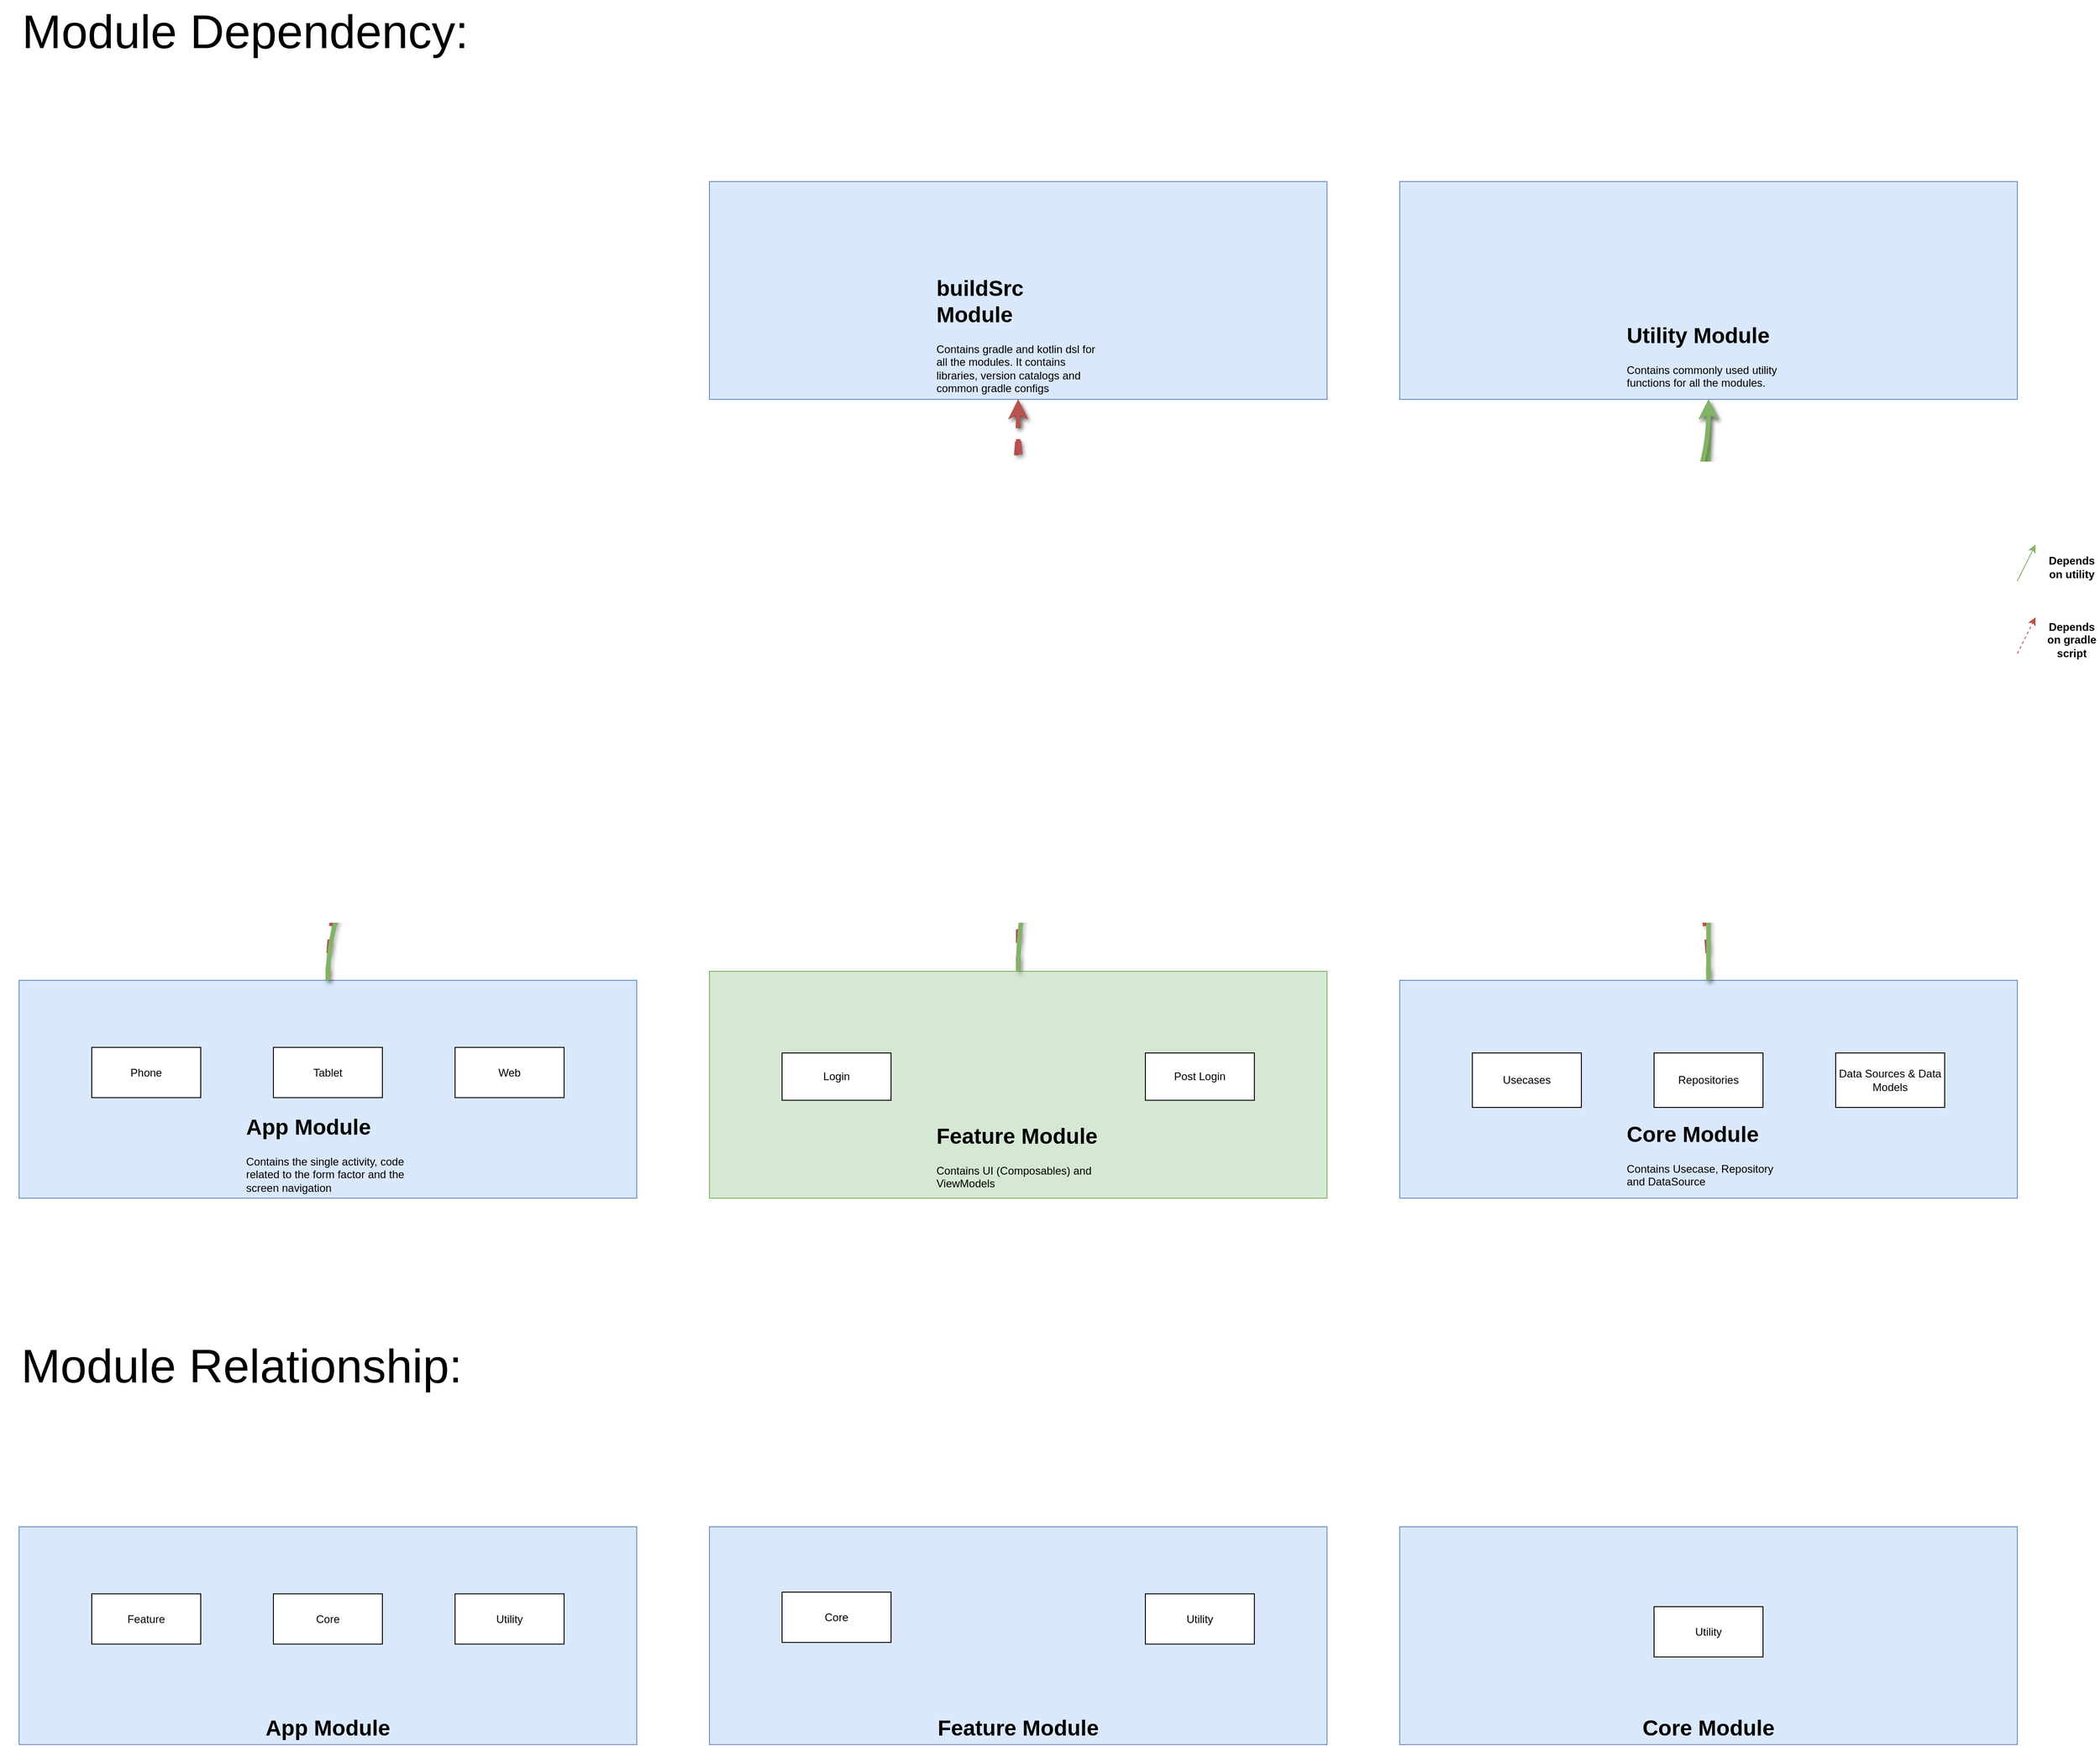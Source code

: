 <mxfile version="22.1.13" type="github">
  <diagram name="Page-1" id="cc9SVtuZvTOHyXBjHd1u">
    <mxGraphModel dx="1687" dy="2085" grid="1" gridSize="10" guides="1" tooltips="1" connect="1" arrows="1" fold="1" page="1" pageScale="1" pageWidth="827" pageHeight="1169" math="0" shadow="0">
      <root>
        <mxCell id="0" />
        <mxCell id="1" parent="0" />
        <mxCell id="cq845K4-0NDsHjAoLR2O-6" value="" style="group;fillColor=#dae8fc;strokeColor=#6c8ebf;" parent="1" vertex="1" connectable="0">
          <mxGeometry x="40" y="440" width="680" height="240" as="geometry" />
        </mxCell>
        <mxCell id="cq845K4-0NDsHjAoLR2O-1" value="" style="rounded=0;whiteSpace=wrap;html=1;fillColor=#dae8fc;strokeColor=#6c8ebf;" parent="cq845K4-0NDsHjAoLR2O-6" vertex="1">
          <mxGeometry width="680" height="240" as="geometry" />
        </mxCell>
        <mxCell id="cq845K4-0NDsHjAoLR2O-2" value="Phone" style="rounded=0;whiteSpace=wrap;html=1;" parent="cq845K4-0NDsHjAoLR2O-6" vertex="1">
          <mxGeometry x="80" y="73.846" width="120" height="55.385" as="geometry" />
        </mxCell>
        <mxCell id="cq845K4-0NDsHjAoLR2O-3" value="Tablet" style="rounded=0;whiteSpace=wrap;html=1;" parent="cq845K4-0NDsHjAoLR2O-6" vertex="1">
          <mxGeometry x="280" y="73.846" width="120" height="55.385" as="geometry" />
        </mxCell>
        <mxCell id="cq845K4-0NDsHjAoLR2O-4" value="Web" style="rounded=0;whiteSpace=wrap;html=1;" parent="cq845K4-0NDsHjAoLR2O-6" vertex="1">
          <mxGeometry x="480" y="73.846" width="120" height="55.385" as="geometry" />
        </mxCell>
        <mxCell id="cq845K4-0NDsHjAoLR2O-29" value="&lt;h1&gt;App Module&lt;/h1&gt;&lt;div&gt;Contains the single activity, code related to the form factor and the screen navigation&lt;/div&gt;" style="text;html=1;strokeColor=none;fillColor=none;spacing=5;spacingTop=-20;whiteSpace=wrap;overflow=hidden;rounded=0;" parent="cq845K4-0NDsHjAoLR2O-6" vertex="1">
          <mxGeometry x="245" y="142" width="190" height="96" as="geometry" />
        </mxCell>
        <mxCell id="cq845K4-0NDsHjAoLR2O-21" value="" style="group;fillColor=#dae8fc;strokeColor=#6c8ebf;" parent="1" vertex="1" connectable="0">
          <mxGeometry x="1560" y="440" width="680" height="240" as="geometry" />
        </mxCell>
        <mxCell id="cq845K4-0NDsHjAoLR2O-22" value="" style="rounded=0;whiteSpace=wrap;html=1;fillColor=#dae8fc;strokeColor=#6c8ebf;" parent="cq845K4-0NDsHjAoLR2O-21" vertex="1">
          <mxGeometry width="680" height="240" as="geometry" />
        </mxCell>
        <mxCell id="cq845K4-0NDsHjAoLR2O-23" value="Usecases" style="rounded=0;whiteSpace=wrap;html=1;" parent="cq845K4-0NDsHjAoLR2O-21" vertex="1">
          <mxGeometry x="80" y="80" width="120" height="60" as="geometry" />
        </mxCell>
        <mxCell id="cq845K4-0NDsHjAoLR2O-24" value="Repositories" style="rounded=0;whiteSpace=wrap;html=1;" parent="cq845K4-0NDsHjAoLR2O-21" vertex="1">
          <mxGeometry x="280" y="80" width="120" height="60" as="geometry" />
        </mxCell>
        <mxCell id="cq845K4-0NDsHjAoLR2O-25" value="Data Sources &amp;amp; Data Models" style="rounded=0;whiteSpace=wrap;html=1;" parent="cq845K4-0NDsHjAoLR2O-21" vertex="1">
          <mxGeometry x="480" y="80" width="120" height="60" as="geometry" />
        </mxCell>
        <mxCell id="cq845K4-0NDsHjAoLR2O-31" value="&lt;h1&gt;Core Module&lt;/h1&gt;&lt;p&gt;Contains Usecase, Repository and DataSource&lt;/p&gt;" style="text;html=1;strokeColor=none;fillColor=none;spacing=5;spacingTop=-20;whiteSpace=wrap;overflow=hidden;rounded=0;" parent="cq845K4-0NDsHjAoLR2O-21" vertex="1">
          <mxGeometry x="245" y="150" width="190" height="90" as="geometry" />
        </mxCell>
        <mxCell id="cq845K4-0NDsHjAoLR2O-39" value="" style="group;fillColor=#dae8fc;strokeColor=#6c8ebf;" parent="1" vertex="1" connectable="0">
          <mxGeometry x="1560" y="-440" width="680" height="240" as="geometry" />
        </mxCell>
        <mxCell id="cq845K4-0NDsHjAoLR2O-40" value="" style="rounded=0;whiteSpace=wrap;html=1;fillColor=#dae8fc;strokeColor=#6c8ebf;" parent="cq845K4-0NDsHjAoLR2O-39" vertex="1">
          <mxGeometry width="680" height="240" as="geometry" />
        </mxCell>
        <mxCell id="cq845K4-0NDsHjAoLR2O-44" value="&lt;h1&gt;Utility Module&lt;/h1&gt;&lt;p&gt;Contains commonly used utility functions for all the modules.&lt;/p&gt;" style="text;html=1;strokeColor=none;fillColor=none;spacing=5;spacingTop=-20;whiteSpace=wrap;overflow=hidden;rounded=0;" parent="cq845K4-0NDsHjAoLR2O-39" vertex="1">
          <mxGeometry x="245" y="150" width="190" height="90" as="geometry" />
        </mxCell>
        <mxCell id="cq845K4-0NDsHjAoLR2O-45" value="" style="group;fillColor=#dae8fc;strokeColor=#6c8ebf;" parent="1" vertex="1" connectable="0">
          <mxGeometry x="800" y="-440" width="680" height="240" as="geometry" />
        </mxCell>
        <mxCell id="cq845K4-0NDsHjAoLR2O-46" value="" style="rounded=0;whiteSpace=wrap;html=1;fillColor=#dae8fc;strokeColor=#6c8ebf;" parent="cq845K4-0NDsHjAoLR2O-45" vertex="1">
          <mxGeometry width="680" height="240" as="geometry" />
        </mxCell>
        <mxCell id="cq845K4-0NDsHjAoLR2O-47" value="&lt;h1&gt;buildSrc Module&lt;/h1&gt;&lt;p&gt;Contains gradle and kotlin dsl for all the modules. It contains libraries, version catalogs and common gradle configs&lt;/p&gt;" style="text;html=1;strokeColor=none;fillColor=none;spacing=5;spacingTop=-20;whiteSpace=wrap;overflow=hidden;rounded=0;" parent="cq845K4-0NDsHjAoLR2O-45" vertex="1">
          <mxGeometry x="245" y="98" width="190" height="142" as="geometry" />
        </mxCell>
        <mxCell id="cq845K4-0NDsHjAoLR2O-48" style="rounded=0;orthogonalLoop=1;jettySize=auto;html=1;exitX=0.5;exitY=1;exitDx=0;exitDy=0;entryX=0.5;entryY=0;entryDx=0;entryDy=0;edgeStyle=orthogonalEdgeStyle;curved=1;startArrow=block;startFill=1;endArrow=none;endFill=0;dashed=1;fillColor=#f8cecc;strokeColor=#b85450;shadow=1;strokeWidth=5;" parent="1" source="cq845K4-0NDsHjAoLR2O-47" target="cq845K4-0NDsHjAoLR2O-1" edge="1">
          <mxGeometry relative="1" as="geometry" />
        </mxCell>
        <mxCell id="cq845K4-0NDsHjAoLR2O-49" style="edgeStyle=orthogonalEdgeStyle;rounded=0;orthogonalLoop=1;jettySize=auto;html=1;exitX=0.5;exitY=1;exitDx=0;exitDy=0;entryX=0.5;entryY=0;entryDx=0;entryDy=0;curved=1;dashed=1;startArrow=classic;startFill=1;endArrow=none;endFill=0;fillColor=#f8cecc;strokeColor=#b85450;strokeWidth=5;shadow=1;" parent="1" source="cq845K4-0NDsHjAoLR2O-47" target="cq845K4-0NDsHjAoLR2O-9" edge="1">
          <mxGeometry relative="1" as="geometry" />
        </mxCell>
        <mxCell id="cq845K4-0NDsHjAoLR2O-8" value="" style="group" parent="1" vertex="1" connectable="0">
          <mxGeometry x="800" y="430" width="680" height="250" as="geometry" />
        </mxCell>
        <mxCell id="cq845K4-0NDsHjAoLR2O-9" value="" style="rounded=0;whiteSpace=wrap;html=1;fillColor=#d5e8d4;strokeColor=#82b366;" parent="cq845K4-0NDsHjAoLR2O-8" vertex="1">
          <mxGeometry width="680" height="250" as="geometry" />
        </mxCell>
        <mxCell id="cq845K4-0NDsHjAoLR2O-10" value="Login" style="rounded=0;whiteSpace=wrap;html=1;" parent="cq845K4-0NDsHjAoLR2O-8" vertex="1">
          <mxGeometry x="80" y="90" width="120" height="52.14" as="geometry" />
        </mxCell>
        <mxCell id="cq845K4-0NDsHjAoLR2O-14" value="Post Login" style="rounded=0;whiteSpace=wrap;html=1;" parent="cq845K4-0NDsHjAoLR2O-8" vertex="1">
          <mxGeometry x="480" y="90" width="120" height="52.14" as="geometry" />
        </mxCell>
        <mxCell id="cq845K4-0NDsHjAoLR2O-27" value="&lt;h1&gt;Feature Module&lt;/h1&gt;&lt;p&gt;Contains UI (Composables) and ViewModels&lt;/p&gt;" style="text;html=1;strokeColor=none;fillColor=none;spacing=5;spacingTop=-20;whiteSpace=wrap;overflow=hidden;rounded=0;" parent="cq845K4-0NDsHjAoLR2O-8" vertex="1">
          <mxGeometry x="245" y="162.38" width="190" height="85.63" as="geometry" />
        </mxCell>
        <mxCell id="cq845K4-0NDsHjAoLR2O-52" style="edgeStyle=orthogonalEdgeStyle;rounded=0;orthogonalLoop=1;jettySize=auto;html=1;exitX=0.5;exitY=0;exitDx=0;exitDy=0;entryX=0.5;entryY=1;entryDx=0;entryDy=0;curved=1;dashed=1;fillColor=#f8cecc;strokeColor=#b85450;strokeWidth=5;shadow=1;" parent="1" source="cq845K4-0NDsHjAoLR2O-22" target="cq845K4-0NDsHjAoLR2O-47" edge="1">
          <mxGeometry relative="1" as="geometry" />
        </mxCell>
        <mxCell id="cq845K4-0NDsHjAoLR2O-53" style="edgeStyle=orthogonalEdgeStyle;rounded=0;orthogonalLoop=1;jettySize=auto;html=1;exitX=0.5;exitY=0;exitDx=0;exitDy=0;entryX=0.5;entryY=1;entryDx=0;entryDy=0;curved=1;fillColor=#d5e8d4;strokeColor=#82b366;strokeWidth=5;shadow=1;" parent="1" source="cq845K4-0NDsHjAoLR2O-9" target="cq845K4-0NDsHjAoLR2O-44" edge="1">
          <mxGeometry relative="1" as="geometry" />
        </mxCell>
        <mxCell id="cq845K4-0NDsHjAoLR2O-54" style="edgeStyle=orthogonalEdgeStyle;rounded=0;orthogonalLoop=1;jettySize=auto;html=1;exitX=0.5;exitY=0;exitDx=0;exitDy=0;entryX=0.5;entryY=1;entryDx=0;entryDy=0;curved=1;fillColor=#d5e8d4;strokeColor=#82b366;strokeWidth=5;shadow=1;" parent="1" source="cq845K4-0NDsHjAoLR2O-22" target="cq845K4-0NDsHjAoLR2O-44" edge="1">
          <mxGeometry relative="1" as="geometry" />
        </mxCell>
        <mxCell id="cq845K4-0NDsHjAoLR2O-55" value="" style="group;" parent="1" vertex="1" connectable="0">
          <mxGeometry x="2240" y="-40" width="90" height="40" as="geometry" />
        </mxCell>
        <mxCell id="cq845K4-0NDsHjAoLR2O-36" value="" style="endArrow=classic;html=1;rounded=0;fillColor=#d5e8d4;strokeColor=#82b366;" parent="cq845K4-0NDsHjAoLR2O-55" edge="1">
          <mxGeometry width="50" height="50" relative="1" as="geometry">
            <mxPoint y="40" as="sourcePoint" />
            <mxPoint x="20" as="targetPoint" />
          </mxGeometry>
        </mxCell>
        <mxCell id="cq845K4-0NDsHjAoLR2O-38" value="&lt;h4&gt;Depends on utility&lt;/h4&gt;" style="text;html=1;strokeColor=none;fillColor=none;align=center;verticalAlign=middle;whiteSpace=wrap;rounded=0;" parent="cq845K4-0NDsHjAoLR2O-55" vertex="1">
          <mxGeometry x="30" y="10" width="60" height="30" as="geometry" />
        </mxCell>
        <mxCell id="cq845K4-0NDsHjAoLR2O-56" value="" style="group;" parent="1" vertex="1" connectable="0">
          <mxGeometry x="2240" y="40" width="90" height="40" as="geometry" />
        </mxCell>
        <mxCell id="cq845K4-0NDsHjAoLR2O-57" value="" style="endArrow=classic;html=1;rounded=0;dashed=1;fillColor=#f8cecc;strokeColor=#b85450;" parent="cq845K4-0NDsHjAoLR2O-56" edge="1">
          <mxGeometry width="50" height="50" relative="1" as="geometry">
            <mxPoint y="40" as="sourcePoint" />
            <mxPoint x="20" as="targetPoint" />
          </mxGeometry>
        </mxCell>
        <mxCell id="cq845K4-0NDsHjAoLR2O-58" value="&lt;h4&gt;Depends on gradle script&lt;/h4&gt;" style="text;html=1;strokeColor=none;fillColor=none;align=center;verticalAlign=middle;whiteSpace=wrap;rounded=0;" parent="cq845K4-0NDsHjAoLR2O-56" vertex="1">
          <mxGeometry x="30" y="10" width="60" height="30" as="geometry" />
        </mxCell>
        <mxCell id="HW10eFchwnDjr-zvBBHw-1" style="edgeStyle=orthogonalEdgeStyle;rounded=0;orthogonalLoop=1;jettySize=auto;html=1;exitX=0.5;exitY=0;exitDx=0;exitDy=0;entryX=0.5;entryY=1;entryDx=0;entryDy=0;curved=1;fillColor=#d5e8d4;strokeColor=#82b366;shadow=1;strokeWidth=5;" parent="1" source="cq845K4-0NDsHjAoLR2O-1" target="cq845K4-0NDsHjAoLR2O-44" edge="1">
          <mxGeometry relative="1" as="geometry" />
        </mxCell>
        <mxCell id="ToN_AyxgVd6cc8cqlqYI-1" value="&lt;font style=&quot;font-size: 52px;&quot;&gt;Module Relationship:&lt;/font&gt;" style="text;html=1;strokeColor=none;fillColor=none;align=center;verticalAlign=middle;whiteSpace=wrap;rounded=0;" vertex="1" parent="1">
          <mxGeometry x="40" y="830" width="490" height="70" as="geometry" />
        </mxCell>
        <mxCell id="ToN_AyxgVd6cc8cqlqYI-2" value="" style="group;fillColor=#dae8fc;strokeColor=#6c8ebf;" vertex="1" connectable="0" parent="1">
          <mxGeometry x="40" y="1042" width="680" height="240" as="geometry" />
        </mxCell>
        <mxCell id="ToN_AyxgVd6cc8cqlqYI-3" value="" style="rounded=0;whiteSpace=wrap;html=1;fillColor=#dae8fc;strokeColor=#6c8ebf;" vertex="1" parent="ToN_AyxgVd6cc8cqlqYI-2">
          <mxGeometry width="680" height="240" as="geometry" />
        </mxCell>
        <mxCell id="ToN_AyxgVd6cc8cqlqYI-4" value="Feature" style="rounded=0;whiteSpace=wrap;html=1;" vertex="1" parent="ToN_AyxgVd6cc8cqlqYI-2">
          <mxGeometry x="80" y="73.846" width="120" height="55.385" as="geometry" />
        </mxCell>
        <mxCell id="ToN_AyxgVd6cc8cqlqYI-5" value="Core" style="rounded=0;whiteSpace=wrap;html=1;" vertex="1" parent="ToN_AyxgVd6cc8cqlqYI-2">
          <mxGeometry x="280" y="73.846" width="120" height="55.385" as="geometry" />
        </mxCell>
        <mxCell id="ToN_AyxgVd6cc8cqlqYI-6" value="Utility" style="rounded=0;whiteSpace=wrap;html=1;" vertex="1" parent="ToN_AyxgVd6cc8cqlqYI-2">
          <mxGeometry x="480" y="73.846" width="120" height="55.385" as="geometry" />
        </mxCell>
        <mxCell id="ToN_AyxgVd6cc8cqlqYI-7" value="&lt;h1&gt;App Module&lt;/h1&gt;" style="text;html=1;strokeColor=none;fillColor=none;spacing=5;spacingTop=-20;whiteSpace=wrap;overflow=hidden;rounded=0;align=center;" vertex="1" parent="ToN_AyxgVd6cc8cqlqYI-2">
          <mxGeometry x="245" y="202" width="190" height="38" as="geometry" />
        </mxCell>
        <mxCell id="ToN_AyxgVd6cc8cqlqYI-8" value="&lt;font style=&quot;font-size: 52px;&quot;&gt;Module Dependency:&lt;/font&gt;" style="text;html=1;strokeColor=none;fillColor=none;align=center;verticalAlign=middle;whiteSpace=wrap;rounded=0;" vertex="1" parent="1">
          <mxGeometry x="19" y="-640" width="540" height="70" as="geometry" />
        </mxCell>
        <mxCell id="ToN_AyxgVd6cc8cqlqYI-9" value="" style="group;fillColor=#dae8fc;strokeColor=#6c8ebf;" vertex="1" connectable="0" parent="1">
          <mxGeometry x="800" y="1042" width="680" height="240" as="geometry" />
        </mxCell>
        <mxCell id="ToN_AyxgVd6cc8cqlqYI-10" value="" style="rounded=0;whiteSpace=wrap;html=1;fillColor=#dae8fc;strokeColor=#6c8ebf;" vertex="1" parent="ToN_AyxgVd6cc8cqlqYI-9">
          <mxGeometry width="680" height="240" as="geometry" />
        </mxCell>
        <mxCell id="ToN_AyxgVd6cc8cqlqYI-12" value="Core" style="rounded=0;whiteSpace=wrap;html=1;" vertex="1" parent="ToN_AyxgVd6cc8cqlqYI-9">
          <mxGeometry x="80" y="71.996" width="120" height="55.385" as="geometry" />
        </mxCell>
        <mxCell id="ToN_AyxgVd6cc8cqlqYI-13" value="Utility" style="rounded=0;whiteSpace=wrap;html=1;" vertex="1" parent="ToN_AyxgVd6cc8cqlqYI-9">
          <mxGeometry x="480" y="73.846" width="120" height="55.385" as="geometry" />
        </mxCell>
        <mxCell id="ToN_AyxgVd6cc8cqlqYI-14" value="&lt;h1&gt;Feature Module&lt;/h1&gt;" style="text;html=1;strokeColor=none;fillColor=none;spacing=5;spacingTop=-20;whiteSpace=wrap;overflow=hidden;rounded=0;align=center;" vertex="1" parent="ToN_AyxgVd6cc8cqlqYI-9">
          <mxGeometry x="245" y="202" width="190" height="38" as="geometry" />
        </mxCell>
        <mxCell id="ToN_AyxgVd6cc8cqlqYI-15" value="" style="group;fillColor=#dae8fc;strokeColor=#6c8ebf;" vertex="1" connectable="0" parent="1">
          <mxGeometry x="1560" y="1042" width="680" height="240" as="geometry" />
        </mxCell>
        <mxCell id="ToN_AyxgVd6cc8cqlqYI-16" value="" style="rounded=0;whiteSpace=wrap;html=1;fillColor=#dae8fc;strokeColor=#6c8ebf;" vertex="1" parent="ToN_AyxgVd6cc8cqlqYI-15">
          <mxGeometry width="680" height="240" as="geometry" />
        </mxCell>
        <mxCell id="ToN_AyxgVd6cc8cqlqYI-18" value="Utility" style="rounded=0;whiteSpace=wrap;html=1;" vertex="1" parent="ToN_AyxgVd6cc8cqlqYI-15">
          <mxGeometry x="280" y="87.996" width="120" height="55.385" as="geometry" />
        </mxCell>
        <mxCell id="ToN_AyxgVd6cc8cqlqYI-19" value="&lt;h1&gt;Core Module&lt;/h1&gt;" style="text;html=1;strokeColor=none;fillColor=none;spacing=5;spacingTop=-20;whiteSpace=wrap;overflow=hidden;rounded=0;align=center;" vertex="1" parent="ToN_AyxgVd6cc8cqlqYI-15">
          <mxGeometry x="245" y="202" width="190" height="38" as="geometry" />
        </mxCell>
      </root>
    </mxGraphModel>
  </diagram>
</mxfile>
